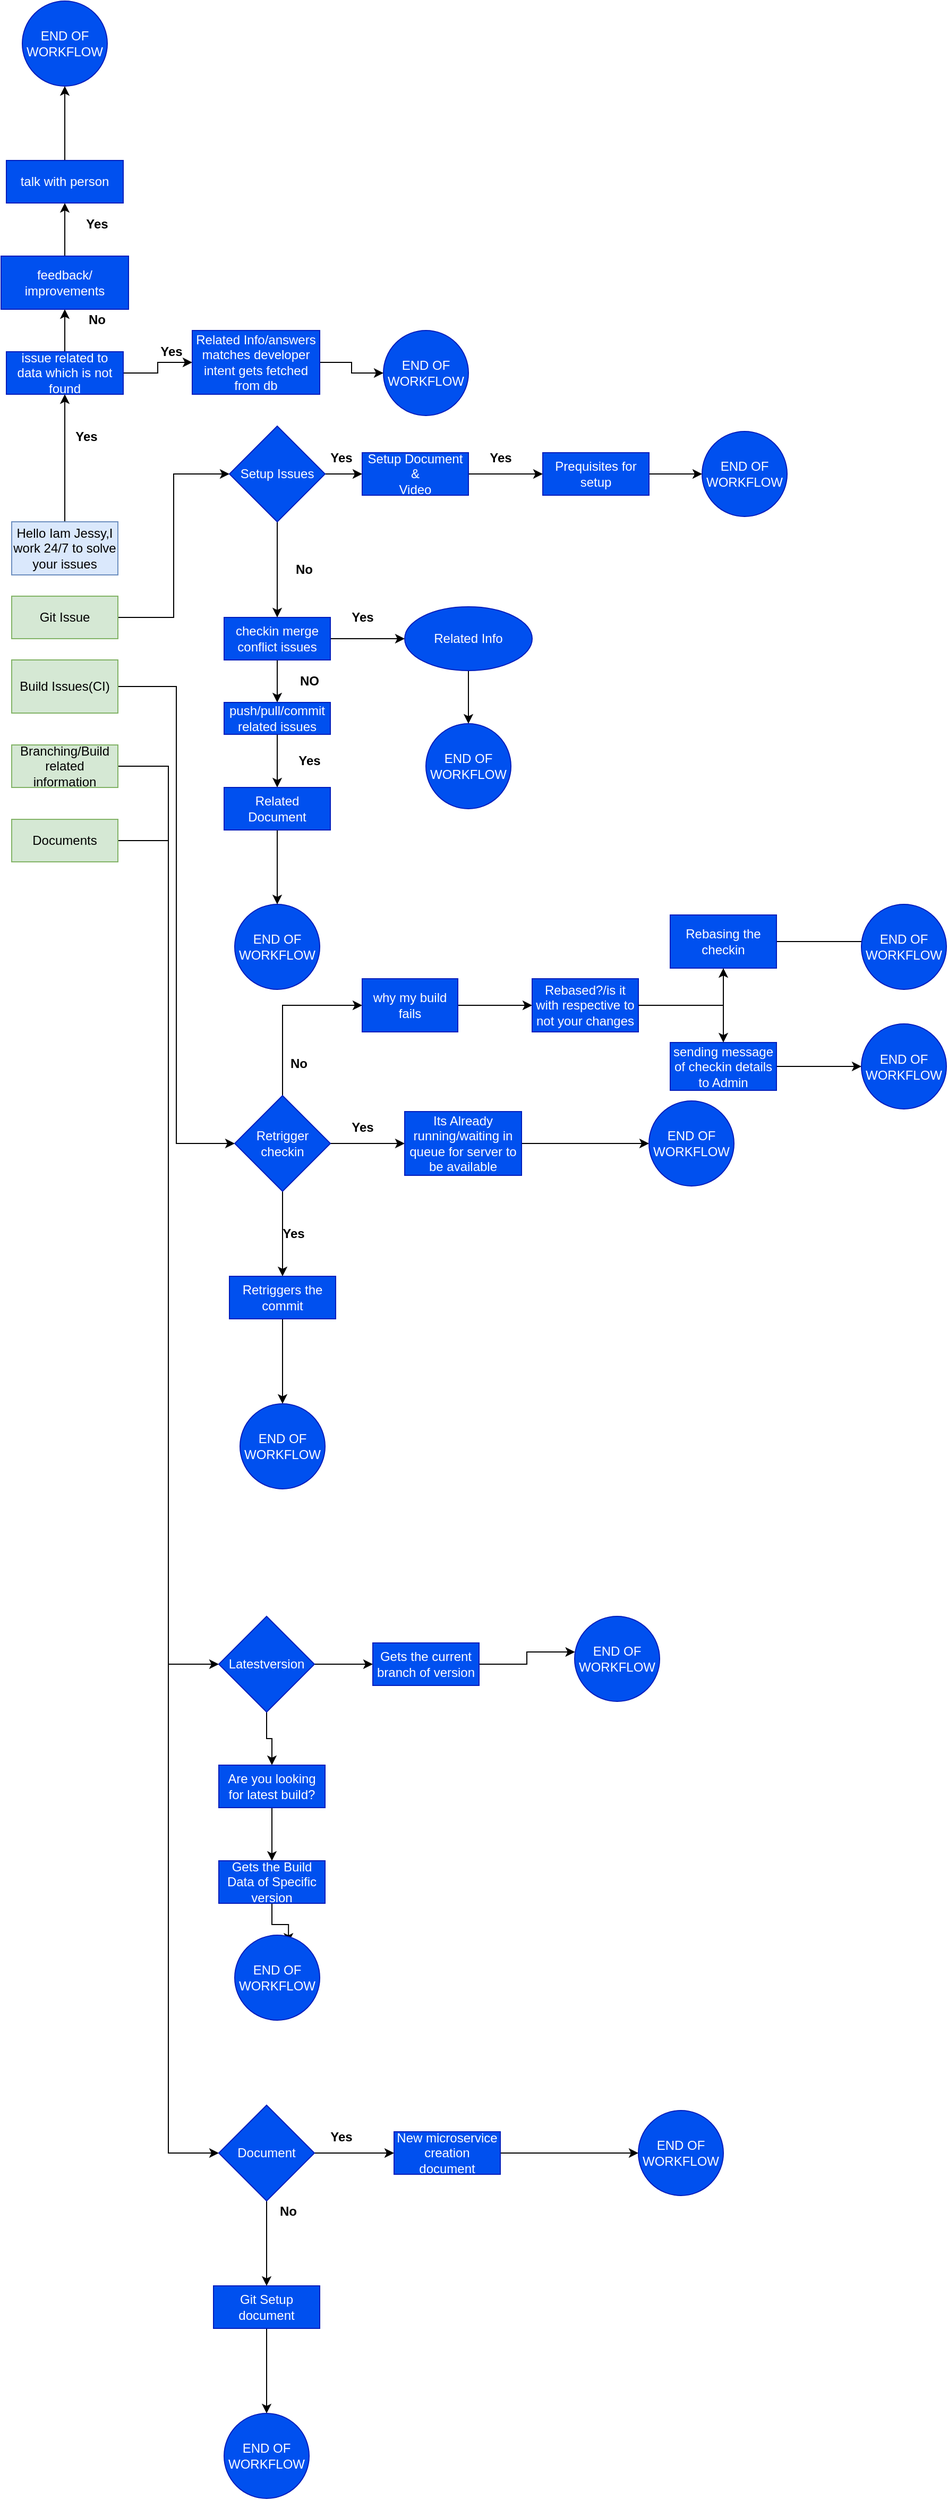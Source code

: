 <mxfile version="20.5.1" type="github"><diagram id="sQ6EA821Fc-jCZmqMExB" name="Page-1"><mxGraphModel dx="1209" dy="1711" grid="1" gridSize="10" guides="1" tooltips="1" connect="1" arrows="1" fold="1" page="1" pageScale="1" pageWidth="827" pageHeight="1169" math="0" shadow="0"><root><mxCell id="0"/><mxCell id="1" parent="0"/><mxCell id="XvEF1bXKfAxO_k4IrG6u-111" style="edgeStyle=orthogonalEdgeStyle;rounded=0;orthogonalLoop=1;jettySize=auto;html=1;entryX=0;entryY=0.5;entryDx=0;entryDy=0;" parent="1" source="XvEF1bXKfAxO_k4IrG6u-1" target="XvEF1bXKfAxO_k4IrG6u-74" edge="1"><mxGeometry relative="1" as="geometry"/></mxCell><mxCell id="XvEF1bXKfAxO_k4IrG6u-1" value="Build Issues(CI)" style="rounded=0;whiteSpace=wrap;html=1;fillColor=#d5e8d4;strokeColor=#82b366;" parent="1" vertex="1"><mxGeometry x="40" y="60" width="100" height="50" as="geometry"/></mxCell><mxCell id="XvEF1bXKfAxO_k4IrG6u-19" style="edgeStyle=orthogonalEdgeStyle;rounded=0;orthogonalLoop=1;jettySize=auto;html=1;entryX=0;entryY=0.5;entryDx=0;entryDy=0;" parent="1" source="XvEF1bXKfAxO_k4IrG6u-2" target="XvEF1bXKfAxO_k4IrG6u-18" edge="1"><mxGeometry relative="1" as="geometry"/></mxCell><mxCell id="XvEF1bXKfAxO_k4IrG6u-2" value="Git Issue" style="rounded=0;whiteSpace=wrap;html=1;fillColor=#d5e8d4;strokeColor=#82b366;" parent="1" vertex="1"><mxGeometry x="40" width="100" height="40" as="geometry"/></mxCell><mxCell id="XvEF1bXKfAxO_k4IrG6u-126" style="edgeStyle=orthogonalEdgeStyle;rounded=0;orthogonalLoop=1;jettySize=auto;html=1;entryX=0;entryY=0.5;entryDx=0;entryDy=0;" parent="1" source="XvEF1bXKfAxO_k4IrG6u-3" target="XvEF1bXKfAxO_k4IrG6u-112" edge="1"><mxGeometry relative="1" as="geometry"/></mxCell><mxCell id="XvEF1bXKfAxO_k4IrG6u-3" value="Branching/Build related&lt;br&gt;information" style="rounded=0;whiteSpace=wrap;html=1;fillColor=#d5e8d4;strokeColor=#82b366;" parent="1" vertex="1"><mxGeometry x="40" y="140" width="100" height="40" as="geometry"/></mxCell><mxCell id="XvEF1bXKfAxO_k4IrG6u-24" style="edgeStyle=orthogonalEdgeStyle;rounded=0;orthogonalLoop=1;jettySize=auto;html=1;entryX=0.5;entryY=0;entryDx=0;entryDy=0;" parent="1" source="XvEF1bXKfAxO_k4IrG6u-5" target="XvEF1bXKfAxO_k4IrG6u-6" edge="1"><mxGeometry relative="1" as="geometry"/></mxCell><mxCell id="XvEF1bXKfAxO_k4IrG6u-34" value="" style="edgeStyle=orthogonalEdgeStyle;rounded=0;orthogonalLoop=1;jettySize=auto;html=1;" parent="1" source="XvEF1bXKfAxO_k4IrG6u-5" target="XvEF1bXKfAxO_k4IrG6u-33" edge="1"><mxGeometry relative="1" as="geometry"/></mxCell><mxCell id="XvEF1bXKfAxO_k4IrG6u-5" value="checkin merge conflict issues" style="rounded=0;whiteSpace=wrap;html=1;fillColor=#0050ef;fontColor=#ffffff;strokeColor=#001DBC;" parent="1" vertex="1"><mxGeometry x="240" y="20" width="100" height="40" as="geometry"/></mxCell><mxCell id="XvEF1bXKfAxO_k4IrG6u-31" style="edgeStyle=orthogonalEdgeStyle;rounded=0;orthogonalLoop=1;jettySize=auto;html=1;entryX=0.5;entryY=0;entryDx=0;entryDy=0;" parent="1" source="XvEF1bXKfAxO_k4IrG6u-6" target="XvEF1bXKfAxO_k4IrG6u-29" edge="1"><mxGeometry relative="1" as="geometry"/></mxCell><mxCell id="XvEF1bXKfAxO_k4IrG6u-6" value="push/pull/commit related issues" style="rounded=0;whiteSpace=wrap;html=1;fillColor=#0050ef;fontColor=#ffffff;strokeColor=#001DBC;" parent="1" vertex="1"><mxGeometry x="240" y="100" width="100" height="30" as="geometry"/></mxCell><mxCell id="XvEF1bXKfAxO_k4IrG6u-132" style="edgeStyle=orthogonalEdgeStyle;rounded=0;orthogonalLoop=1;jettySize=auto;html=1;entryX=0;entryY=0.5;entryDx=0;entryDy=0;" parent="1" source="XvEF1bXKfAxO_k4IrG6u-11" target="XvEF1bXKfAxO_k4IrG6u-131" edge="1"><mxGeometry relative="1" as="geometry"/></mxCell><mxCell id="XvEF1bXKfAxO_k4IrG6u-11" value="New microservice creation document" style="rounded=0;whiteSpace=wrap;html=1;fillColor=#0050ef;fontColor=#ffffff;strokeColor=#001DBC;" parent="1" vertex="1"><mxGeometry x="400" y="1445" width="100" height="40" as="geometry"/></mxCell><mxCell id="XvEF1bXKfAxO_k4IrG6u-133" style="edgeStyle=orthogonalEdgeStyle;rounded=0;orthogonalLoop=1;jettySize=auto;html=1;entryX=0.5;entryY=0;entryDx=0;entryDy=0;" parent="1" source="XvEF1bXKfAxO_k4IrG6u-15" target="XvEF1bXKfAxO_k4IrG6u-130" edge="1"><mxGeometry relative="1" as="geometry"/></mxCell><mxCell id="XvEF1bXKfAxO_k4IrG6u-15" value="Git Setup document" style="rounded=0;whiteSpace=wrap;html=1;fillColor=#0050ef;fontColor=#ffffff;strokeColor=#001DBC;" parent="1" vertex="1"><mxGeometry x="230" y="1590" width="100" height="40" as="geometry"/></mxCell><mxCell id="XvEF1bXKfAxO_k4IrG6u-137" style="edgeStyle=orthogonalEdgeStyle;rounded=0;orthogonalLoop=1;jettySize=auto;html=1;entryX=0;entryY=0.5;entryDx=0;entryDy=0;" parent="1" source="XvEF1bXKfAxO_k4IrG6u-16" target="XvEF1bXKfAxO_k4IrG6u-127" edge="1"><mxGeometry relative="1" as="geometry"/></mxCell><mxCell id="XvEF1bXKfAxO_k4IrG6u-16" value="Documents" style="rounded=0;whiteSpace=wrap;html=1;fillColor=#d5e8d4;strokeColor=#82b366;" parent="1" vertex="1"><mxGeometry x="40" y="210" width="100" height="40" as="geometry"/></mxCell><mxCell id="XvEF1bXKfAxO_k4IrG6u-44" style="edgeStyle=orthogonalEdgeStyle;rounded=0;orthogonalLoop=1;jettySize=auto;html=1;entryX=0.5;entryY=1;entryDx=0;entryDy=0;" parent="1" source="XvEF1bXKfAxO_k4IrG6u-17" target="XvEF1bXKfAxO_k4IrG6u-45" edge="1"><mxGeometry relative="1" as="geometry"><mxPoint x="90" y="-140" as="targetPoint"/></mxGeometry></mxCell><mxCell id="XvEF1bXKfAxO_k4IrG6u-17" value="Hello Iam Jessy,I work 24/7 to solve your issues" style="rounded=0;whiteSpace=wrap;html=1;fillColor=#dae8fc;strokeColor=#6c8ebf;" parent="1" vertex="1"><mxGeometry x="40" y="-70" width="100" height="50" as="geometry"/></mxCell><mxCell id="XvEF1bXKfAxO_k4IrG6u-22" style="edgeStyle=orthogonalEdgeStyle;rounded=0;orthogonalLoop=1;jettySize=auto;html=1;entryX=0.5;entryY=0;entryDx=0;entryDy=0;" parent="1" source="XvEF1bXKfAxO_k4IrG6u-18" target="XvEF1bXKfAxO_k4IrG6u-5" edge="1"><mxGeometry relative="1" as="geometry"/></mxCell><mxCell id="XvEF1bXKfAxO_k4IrG6u-41" style="edgeStyle=orthogonalEdgeStyle;rounded=0;orthogonalLoop=1;jettySize=auto;html=1;entryX=0;entryY=0.5;entryDx=0;entryDy=0;" parent="1" source="XvEF1bXKfAxO_k4IrG6u-18" target="XvEF1bXKfAxO_k4IrG6u-38" edge="1"><mxGeometry relative="1" as="geometry"/></mxCell><mxCell id="XvEF1bXKfAxO_k4IrG6u-18" value="Setup Issues" style="rhombus;whiteSpace=wrap;html=1;fillColor=#0050ef;fontColor=#ffffff;strokeColor=#001DBC;" parent="1" vertex="1"><mxGeometry x="245" y="-160" width="90" height="90" as="geometry"/></mxCell><mxCell id="XvEF1bXKfAxO_k4IrG6u-23" value="&lt;b&gt;No&lt;/b&gt;" style="text;html=1;align=center;verticalAlign=middle;resizable=0;points=[];autosize=1;strokeColor=none;fillColor=none;" parent="1" vertex="1"><mxGeometry x="295" y="-40" width="40" height="30" as="geometry"/></mxCell><mxCell id="XvEF1bXKfAxO_k4IrG6u-25" value="&lt;b&gt;NO&lt;/b&gt;" style="text;html=1;align=center;verticalAlign=middle;resizable=0;points=[];autosize=1;strokeColor=none;fillColor=none;" parent="1" vertex="1"><mxGeometry x="300" y="65" width="40" height="30" as="geometry"/></mxCell><mxCell id="XvEF1bXKfAxO_k4IrG6u-26" value="END OF WORKFLOW" style="ellipse;whiteSpace=wrap;html=1;aspect=fixed;fillColor=#0050ef;fontColor=#ffffff;strokeColor=#001DBC;" parent="1" vertex="1"><mxGeometry x="250" y="290" width="80" height="80" as="geometry"/></mxCell><mxCell id="XvEF1bXKfAxO_k4IrG6u-28" value="&lt;b&gt;Yes&lt;/b&gt;" style="text;html=1;align=center;verticalAlign=middle;resizable=0;points=[];autosize=1;strokeColor=none;fillColor=none;" parent="1" vertex="1"><mxGeometry x="300" y="140" width="40" height="30" as="geometry"/></mxCell><mxCell id="XvEF1bXKfAxO_k4IrG6u-32" style="edgeStyle=orthogonalEdgeStyle;rounded=0;orthogonalLoop=1;jettySize=auto;html=1;entryX=0.5;entryY=0;entryDx=0;entryDy=0;" parent="1" source="XvEF1bXKfAxO_k4IrG6u-29" target="XvEF1bXKfAxO_k4IrG6u-26" edge="1"><mxGeometry relative="1" as="geometry"/></mxCell><mxCell id="XvEF1bXKfAxO_k4IrG6u-29" value="Related Document" style="rounded=0;whiteSpace=wrap;html=1;fillColor=#0050ef;fontColor=#ffffff;strokeColor=#001DBC;" parent="1" vertex="1"><mxGeometry x="240" y="180" width="100" height="40" as="geometry"/></mxCell><mxCell id="XvEF1bXKfAxO_k4IrG6u-36" style="edgeStyle=orthogonalEdgeStyle;rounded=0;orthogonalLoop=1;jettySize=auto;html=1;entryX=0.5;entryY=0;entryDx=0;entryDy=0;" parent="1" source="XvEF1bXKfAxO_k4IrG6u-33" target="XvEF1bXKfAxO_k4IrG6u-35" edge="1"><mxGeometry relative="1" as="geometry"/></mxCell><mxCell id="XvEF1bXKfAxO_k4IrG6u-33" value="Related Info" style="ellipse;whiteSpace=wrap;html=1;fillColor=#0050ef;strokeColor=#001DBC;fontColor=#ffffff;rounded=0;" parent="1" vertex="1"><mxGeometry x="410" y="10" width="120" height="60" as="geometry"/></mxCell><mxCell id="XvEF1bXKfAxO_k4IrG6u-35" value="END OF WORKFLOW" style="ellipse;whiteSpace=wrap;html=1;aspect=fixed;fillColor=#0050ef;fontColor=#ffffff;strokeColor=#001DBC;" parent="1" vertex="1"><mxGeometry x="430" y="120" width="80" height="80" as="geometry"/></mxCell><mxCell id="XvEF1bXKfAxO_k4IrG6u-37" value="&lt;b&gt;Yes&lt;/b&gt;" style="text;html=1;align=center;verticalAlign=middle;resizable=0;points=[];autosize=1;strokeColor=none;fillColor=none;" parent="1" vertex="1"><mxGeometry x="350" y="5" width="40" height="30" as="geometry"/></mxCell><mxCell id="XvEF1bXKfAxO_k4IrG6u-42" style="edgeStyle=orthogonalEdgeStyle;rounded=0;orthogonalLoop=1;jettySize=auto;html=1;entryX=0;entryY=0.5;entryDx=0;entryDy=0;" parent="1" source="XvEF1bXKfAxO_k4IrG6u-38" target="XvEF1bXKfAxO_k4IrG6u-39" edge="1"><mxGeometry relative="1" as="geometry"/></mxCell><mxCell id="XvEF1bXKfAxO_k4IrG6u-38" value="Setup Document &amp;amp;&lt;br&gt;Video" style="rounded=0;whiteSpace=wrap;html=1;fillColor=#0050ef;fontColor=#ffffff;strokeColor=#001DBC;" parent="1" vertex="1"><mxGeometry x="370" y="-135" width="100" height="40" as="geometry"/></mxCell><mxCell id="XvEF1bXKfAxO_k4IrG6u-43" style="edgeStyle=orthogonalEdgeStyle;rounded=0;orthogonalLoop=1;jettySize=auto;html=1;" parent="1" source="XvEF1bXKfAxO_k4IrG6u-39" target="XvEF1bXKfAxO_k4IrG6u-40" edge="1"><mxGeometry relative="1" as="geometry"/></mxCell><mxCell id="XvEF1bXKfAxO_k4IrG6u-39" value="Prequisites for setup" style="rounded=0;whiteSpace=wrap;html=1;fillColor=#0050ef;fontColor=#ffffff;strokeColor=#001DBC;" parent="1" vertex="1"><mxGeometry x="540" y="-135" width="100" height="40" as="geometry"/></mxCell><mxCell id="XvEF1bXKfAxO_k4IrG6u-40" value="END OF WORKFLOW" style="ellipse;whiteSpace=wrap;html=1;aspect=fixed;fillColor=#0050ef;fontColor=#ffffff;strokeColor=#001DBC;" parent="1" vertex="1"><mxGeometry x="690" y="-155" width="80" height="80" as="geometry"/></mxCell><mxCell id="XvEF1bXKfAxO_k4IrG6u-57" style="edgeStyle=orthogonalEdgeStyle;rounded=0;orthogonalLoop=1;jettySize=auto;html=1;exitX=1;exitY=0.5;exitDx=0;exitDy=0;" parent="1" source="XvEF1bXKfAxO_k4IrG6u-45" target="XvEF1bXKfAxO_k4IrG6u-54" edge="1"><mxGeometry relative="1" as="geometry"/></mxCell><mxCell id="XvEF1bXKfAxO_k4IrG6u-61" style="edgeStyle=orthogonalEdgeStyle;rounded=0;orthogonalLoop=1;jettySize=auto;html=1;entryX=0.5;entryY=1;entryDx=0;entryDy=0;" parent="1" source="XvEF1bXKfAxO_k4IrG6u-45" target="XvEF1bXKfAxO_k4IrG6u-50" edge="1"><mxGeometry relative="1" as="geometry"/></mxCell><mxCell id="XvEF1bXKfAxO_k4IrG6u-45" value="issue related to data which is not found" style="rounded=0;whiteSpace=wrap;html=1;fillColor=#0050ef;fontColor=#ffffff;strokeColor=#001DBC;" parent="1" vertex="1"><mxGeometry x="35" y="-230" width="110" height="40" as="geometry"/></mxCell><mxCell id="XvEF1bXKfAxO_k4IrG6u-63" style="edgeStyle=orthogonalEdgeStyle;rounded=0;orthogonalLoop=1;jettySize=auto;html=1;entryX=0.5;entryY=1;entryDx=0;entryDy=0;" parent="1" source="XvEF1bXKfAxO_k4IrG6u-50" target="XvEF1bXKfAxO_k4IrG6u-51" edge="1"><mxGeometry relative="1" as="geometry"/></mxCell><mxCell id="XvEF1bXKfAxO_k4IrG6u-50" value="feedback/&lt;br&gt;improvements" style="rounded=0;whiteSpace=wrap;html=1;fillColor=#0050ef;fontColor=#ffffff;strokeColor=#001DBC;" parent="1" vertex="1"><mxGeometry x="30" y="-320" width="120" height="50" as="geometry"/></mxCell><mxCell id="XvEF1bXKfAxO_k4IrG6u-66" style="edgeStyle=orthogonalEdgeStyle;rounded=0;orthogonalLoop=1;jettySize=auto;html=1;entryX=0.5;entryY=1;entryDx=0;entryDy=0;" parent="1" source="XvEF1bXKfAxO_k4IrG6u-51" target="XvEF1bXKfAxO_k4IrG6u-65" edge="1"><mxGeometry relative="1" as="geometry"/></mxCell><mxCell id="XvEF1bXKfAxO_k4IrG6u-51" value="talk with person" style="rounded=0;whiteSpace=wrap;html=1;fillColor=#0050ef;fontColor=#ffffff;strokeColor=#001DBC;" parent="1" vertex="1"><mxGeometry x="35" y="-410" width="110" height="40" as="geometry"/></mxCell><mxCell id="XvEF1bXKfAxO_k4IrG6u-58" style="edgeStyle=orthogonalEdgeStyle;rounded=0;orthogonalLoop=1;jettySize=auto;html=1;entryX=0;entryY=0.5;entryDx=0;entryDy=0;" parent="1" source="XvEF1bXKfAxO_k4IrG6u-54" target="XvEF1bXKfAxO_k4IrG6u-55" edge="1"><mxGeometry relative="1" as="geometry"/></mxCell><mxCell id="XvEF1bXKfAxO_k4IrG6u-54" value="Related Info/answers matches developer intent gets fetched from db" style="rounded=0;whiteSpace=wrap;html=1;fillColor=#0050ef;fontColor=#ffffff;strokeColor=#001DBC;" parent="1" vertex="1"><mxGeometry x="210" y="-250" width="120" height="60" as="geometry"/></mxCell><mxCell id="XvEF1bXKfAxO_k4IrG6u-55" value="END OF WORKFLOW" style="ellipse;whiteSpace=wrap;html=1;aspect=fixed;fillColor=#0050ef;fontColor=#ffffff;strokeColor=#001DBC;" parent="1" vertex="1"><mxGeometry x="390" y="-250" width="80" height="80" as="geometry"/></mxCell><mxCell id="XvEF1bXKfAxO_k4IrG6u-59" value="&lt;b&gt;Yes&lt;/b&gt;" style="text;html=1;align=center;verticalAlign=middle;resizable=0;points=[];autosize=1;strokeColor=none;fillColor=none;" parent="1" vertex="1"><mxGeometry x="90" y="-165" width="40" height="30" as="geometry"/></mxCell><mxCell id="XvEF1bXKfAxO_k4IrG6u-60" value="&lt;b&gt;Yes&lt;/b&gt;" style="text;html=1;align=center;verticalAlign=middle;resizable=0;points=[];autosize=1;strokeColor=none;fillColor=none;" parent="1" vertex="1"><mxGeometry x="170" y="-245" width="40" height="30" as="geometry"/></mxCell><mxCell id="XvEF1bXKfAxO_k4IrG6u-62" value="&lt;b&gt;No&lt;/b&gt;" style="text;html=1;align=center;verticalAlign=middle;resizable=0;points=[];autosize=1;strokeColor=none;fillColor=none;" parent="1" vertex="1"><mxGeometry x="100" y="-275" width="40" height="30" as="geometry"/></mxCell><mxCell id="XvEF1bXKfAxO_k4IrG6u-64" value="&lt;b&gt;Yes&lt;/b&gt;" style="text;html=1;align=center;verticalAlign=middle;resizable=0;points=[];autosize=1;strokeColor=none;fillColor=none;" parent="1" vertex="1"><mxGeometry x="100" y="-365" width="40" height="30" as="geometry"/></mxCell><mxCell id="XvEF1bXKfAxO_k4IrG6u-65" value="END OF WORKFLOW" style="ellipse;whiteSpace=wrap;html=1;aspect=fixed;fillColor=#0050ef;fontColor=#ffffff;strokeColor=#001DBC;" parent="1" vertex="1"><mxGeometry x="50" y="-560" width="80" height="80" as="geometry"/></mxCell><mxCell id="XvEF1bXKfAxO_k4IrG6u-67" value="&lt;b&gt;Yes&lt;/b&gt;" style="text;html=1;align=center;verticalAlign=middle;resizable=0;points=[];autosize=1;strokeColor=none;fillColor=none;" parent="1" vertex="1"><mxGeometry x="330" y="-145" width="40" height="30" as="geometry"/></mxCell><mxCell id="XvEF1bXKfAxO_k4IrG6u-68" value="&lt;b&gt;Yes&lt;/b&gt;" style="text;html=1;align=center;verticalAlign=middle;resizable=0;points=[];autosize=1;strokeColor=none;fillColor=none;" parent="1" vertex="1"><mxGeometry x="480" y="-145" width="40" height="30" as="geometry"/></mxCell><mxCell id="XvEF1bXKfAxO_k4IrG6u-77" style="edgeStyle=orthogonalEdgeStyle;rounded=0;orthogonalLoop=1;jettySize=auto;html=1;entryX=0.5;entryY=0;entryDx=0;entryDy=0;" parent="1" source="XvEF1bXKfAxO_k4IrG6u-74" target="XvEF1bXKfAxO_k4IrG6u-75" edge="1"><mxGeometry relative="1" as="geometry"/></mxCell><mxCell id="XvEF1bXKfAxO_k4IrG6u-83" style="edgeStyle=orthogonalEdgeStyle;rounded=0;orthogonalLoop=1;jettySize=auto;html=1;" parent="1" source="XvEF1bXKfAxO_k4IrG6u-74" target="XvEF1bXKfAxO_k4IrG6u-81" edge="1"><mxGeometry relative="1" as="geometry"/></mxCell><mxCell id="XvEF1bXKfAxO_k4IrG6u-94" style="edgeStyle=orthogonalEdgeStyle;rounded=0;orthogonalLoop=1;jettySize=auto;html=1;entryX=0;entryY=0.5;entryDx=0;entryDy=0;" parent="1" source="XvEF1bXKfAxO_k4IrG6u-74" target="XvEF1bXKfAxO_k4IrG6u-86" edge="1"><mxGeometry relative="1" as="geometry"><Array as="points"><mxPoint x="295" y="385"/></Array></mxGeometry></mxCell><mxCell id="XvEF1bXKfAxO_k4IrG6u-74" value="Retrigger checkin" style="rhombus;whiteSpace=wrap;html=1;fillColor=#0050ef;fontColor=#ffffff;strokeColor=#001DBC;" parent="1" vertex="1"><mxGeometry x="250" y="470" width="90" height="90" as="geometry"/></mxCell><mxCell id="XvEF1bXKfAxO_k4IrG6u-79" style="edgeStyle=orthogonalEdgeStyle;rounded=0;orthogonalLoop=1;jettySize=auto;html=1;" parent="1" source="XvEF1bXKfAxO_k4IrG6u-75" target="XvEF1bXKfAxO_k4IrG6u-78" edge="1"><mxGeometry relative="1" as="geometry"/></mxCell><mxCell id="XvEF1bXKfAxO_k4IrG6u-75" value="Retriggers the commit" style="rounded=0;whiteSpace=wrap;html=1;fillColor=#0050ef;fontColor=#ffffff;strokeColor=#001DBC;" parent="1" vertex="1"><mxGeometry x="245" y="640" width="100" height="40" as="geometry"/></mxCell><mxCell id="XvEF1bXKfAxO_k4IrG6u-78" value="END OF WORKFLOW" style="ellipse;whiteSpace=wrap;html=1;aspect=fixed;fillColor=#0050ef;fontColor=#ffffff;strokeColor=#001DBC;" parent="1" vertex="1"><mxGeometry x="255" y="760" width="80" height="80" as="geometry"/></mxCell><mxCell id="XvEF1bXKfAxO_k4IrG6u-80" value="&lt;b&gt;Yes&lt;/b&gt;" style="text;html=1;align=center;verticalAlign=middle;resizable=0;points=[];autosize=1;strokeColor=none;fillColor=none;" parent="1" vertex="1"><mxGeometry x="285" y="585" width="40" height="30" as="geometry"/></mxCell><mxCell id="XvEF1bXKfAxO_k4IrG6u-84" style="edgeStyle=orthogonalEdgeStyle;rounded=0;orthogonalLoop=1;jettySize=auto;html=1;entryX=0;entryY=0.5;entryDx=0;entryDy=0;" parent="1" source="XvEF1bXKfAxO_k4IrG6u-81" target="XvEF1bXKfAxO_k4IrG6u-82" edge="1"><mxGeometry relative="1" as="geometry"/></mxCell><mxCell id="XvEF1bXKfAxO_k4IrG6u-81" value="Its Already running/waiting in queue for server to be available" style="rounded=0;whiteSpace=wrap;html=1;fillColor=#0050ef;fontColor=#ffffff;strokeColor=#001DBC;" parent="1" vertex="1"><mxGeometry x="410" y="485" width="110" height="60" as="geometry"/></mxCell><mxCell id="XvEF1bXKfAxO_k4IrG6u-82" value="END OF WORKFLOW" style="ellipse;whiteSpace=wrap;html=1;aspect=fixed;fillColor=#0050ef;fontColor=#ffffff;strokeColor=#001DBC;" parent="1" vertex="1"><mxGeometry x="640" y="475" width="80" height="80" as="geometry"/></mxCell><mxCell id="XvEF1bXKfAxO_k4IrG6u-85" value="&lt;b&gt;Yes&lt;/b&gt;" style="text;html=1;align=center;verticalAlign=middle;resizable=0;points=[];autosize=1;strokeColor=none;fillColor=none;" parent="1" vertex="1"><mxGeometry x="350" y="485" width="40" height="30" as="geometry"/></mxCell><mxCell id="XvEF1bXKfAxO_k4IrG6u-95" style="edgeStyle=orthogonalEdgeStyle;rounded=0;orthogonalLoop=1;jettySize=auto;html=1;" parent="1" source="XvEF1bXKfAxO_k4IrG6u-86" edge="1"><mxGeometry relative="1" as="geometry"><mxPoint x="530" y="385" as="targetPoint"/></mxGeometry></mxCell><mxCell id="XvEF1bXKfAxO_k4IrG6u-86" value="why my build fails" style="rounded=0;whiteSpace=wrap;html=1;fillColor=#0050ef;fontColor=#ffffff;strokeColor=#001DBC;" parent="1" vertex="1"><mxGeometry x="370" y="360" width="90" height="50" as="geometry"/></mxCell><mxCell id="XvEF1bXKfAxO_k4IrG6u-106" style="edgeStyle=orthogonalEdgeStyle;rounded=0;orthogonalLoop=1;jettySize=auto;html=1;entryX=0;entryY=0.5;entryDx=0;entryDy=0;" parent="1" source="XvEF1bXKfAxO_k4IrG6u-87" target="XvEF1bXKfAxO_k4IrG6u-90" edge="1"><mxGeometry relative="1" as="geometry"/></mxCell><mxCell id="XvEF1bXKfAxO_k4IrG6u-87" value="sending message of checkin details to Admin" style="rounded=0;whiteSpace=wrap;html=1;fillColor=#0050ef;fontColor=#ffffff;strokeColor=#001DBC;" parent="1" vertex="1"><mxGeometry x="660" y="420" width="100" height="45" as="geometry"/></mxCell><mxCell id="XvEF1bXKfAxO_k4IrG6u-109" style="edgeStyle=orthogonalEdgeStyle;rounded=0;orthogonalLoop=1;jettySize=auto;html=1;entryX=0.125;entryY=0.438;entryDx=0;entryDy=0;entryPerimeter=0;" parent="1" source="XvEF1bXKfAxO_k4IrG6u-88" target="XvEF1bXKfAxO_k4IrG6u-91" edge="1"><mxGeometry relative="1" as="geometry"/></mxCell><mxCell id="XvEF1bXKfAxO_k4IrG6u-88" value="Rebasing the checkin" style="rounded=0;whiteSpace=wrap;html=1;fillColor=#0050ef;fontColor=#ffffff;strokeColor=#001DBC;" parent="1" vertex="1"><mxGeometry x="660" y="300" width="100" height="50" as="geometry"/></mxCell><mxCell id="XvEF1bXKfAxO_k4IrG6u-89" value="Rebased?/is it with respective to not your changes" style="rounded=0;whiteSpace=wrap;html=1;fillColor=#0050ef;fontColor=#ffffff;strokeColor=#001DBC;" parent="1" vertex="1"><mxGeometry x="530" y="360" width="100" height="50" as="geometry"/></mxCell><mxCell id="XvEF1bXKfAxO_k4IrG6u-90" value="END OF WORKFLOW" style="ellipse;whiteSpace=wrap;html=1;aspect=fixed;fillColor=#0050ef;fontColor=#ffffff;strokeColor=#001DBC;" parent="1" vertex="1"><mxGeometry x="840" y="402.5" width="80" height="80" as="geometry"/></mxCell><mxCell id="XvEF1bXKfAxO_k4IrG6u-91" value="END OF WORKFLOW" style="ellipse;whiteSpace=wrap;html=1;aspect=fixed;fillColor=#0050ef;fontColor=#ffffff;strokeColor=#001DBC;" parent="1" vertex="1"><mxGeometry x="840" y="290" width="80" height="80" as="geometry"/></mxCell><mxCell id="XvEF1bXKfAxO_k4IrG6u-98" value="" style="endArrow=none;html=1;rounded=0;" parent="1" edge="1"><mxGeometry width="50" height="50" relative="1" as="geometry"><mxPoint x="630" y="385" as="sourcePoint"/><mxPoint x="710" y="385" as="targetPoint"/></mxGeometry></mxCell><mxCell id="XvEF1bXKfAxO_k4IrG6u-103" value="" style="endArrow=classic;html=1;rounded=0;entryX=0.5;entryY=1;entryDx=0;entryDy=0;" parent="1" target="XvEF1bXKfAxO_k4IrG6u-88" edge="1"><mxGeometry width="50" height="50" relative="1" as="geometry"><mxPoint x="710" y="390" as="sourcePoint"/><mxPoint x="440" y="420" as="targetPoint"/></mxGeometry></mxCell><mxCell id="XvEF1bXKfAxO_k4IrG6u-104" value="" style="endArrow=classic;html=1;rounded=0;" parent="1" edge="1"><mxGeometry width="50" height="50" relative="1" as="geometry"><mxPoint x="710" y="390" as="sourcePoint"/><mxPoint x="710" y="420" as="targetPoint"/></mxGeometry></mxCell><mxCell id="XvEF1bXKfAxO_k4IrG6u-110" value="&lt;b&gt;No&lt;/b&gt;" style="text;html=1;align=center;verticalAlign=middle;resizable=0;points=[];autosize=1;strokeColor=none;fillColor=none;" parent="1" vertex="1"><mxGeometry x="290" y="425" width="40" height="30" as="geometry"/></mxCell><mxCell id="XvEF1bXKfAxO_k4IrG6u-119" style="edgeStyle=orthogonalEdgeStyle;rounded=0;orthogonalLoop=1;jettySize=auto;html=1;entryX=0;entryY=0.5;entryDx=0;entryDy=0;" parent="1" source="XvEF1bXKfAxO_k4IrG6u-112" target="XvEF1bXKfAxO_k4IrG6u-114" edge="1"><mxGeometry relative="1" as="geometry"/></mxCell><mxCell id="XvEF1bXKfAxO_k4IrG6u-120" style="edgeStyle=orthogonalEdgeStyle;rounded=0;orthogonalLoop=1;jettySize=auto;html=1;entryX=0.5;entryY=0;entryDx=0;entryDy=0;" parent="1" source="XvEF1bXKfAxO_k4IrG6u-112" target="XvEF1bXKfAxO_k4IrG6u-115" edge="1"><mxGeometry relative="1" as="geometry"/></mxCell><mxCell id="XvEF1bXKfAxO_k4IrG6u-112" value="Latestversion" style="rhombus;whiteSpace=wrap;html=1;fillColor=#0050ef;fontColor=#ffffff;strokeColor=#001DBC;" parent="1" vertex="1"><mxGeometry x="235" y="960" width="90" height="90" as="geometry"/></mxCell><mxCell id="XvEF1bXKfAxO_k4IrG6u-124" style="edgeStyle=orthogonalEdgeStyle;rounded=0;orthogonalLoop=1;jettySize=auto;html=1;entryX=0.632;entryY=0.089;entryDx=0;entryDy=0;entryPerimeter=0;" parent="1" source="XvEF1bXKfAxO_k4IrG6u-113" target="XvEF1bXKfAxO_k4IrG6u-122" edge="1"><mxGeometry relative="1" as="geometry"/></mxCell><mxCell id="XvEF1bXKfAxO_k4IrG6u-113" value="Gets the Build Data of Specific version" style="rounded=0;whiteSpace=wrap;html=1;fillColor=#0050ef;fontColor=#ffffff;strokeColor=#001DBC;" parent="1" vertex="1"><mxGeometry x="235" y="1190" width="100" height="40" as="geometry"/></mxCell><mxCell id="XvEF1bXKfAxO_k4IrG6u-125" style="edgeStyle=orthogonalEdgeStyle;rounded=0;orthogonalLoop=1;jettySize=auto;html=1;entryX=0.004;entryY=0.419;entryDx=0;entryDy=0;entryPerimeter=0;" parent="1" source="XvEF1bXKfAxO_k4IrG6u-114" target="XvEF1bXKfAxO_k4IrG6u-123" edge="1"><mxGeometry relative="1" as="geometry"/></mxCell><mxCell id="XvEF1bXKfAxO_k4IrG6u-114" value="Gets the current branch of version" style="rounded=0;whiteSpace=wrap;html=1;fillColor=#0050ef;fontColor=#ffffff;strokeColor=#001DBC;" parent="1" vertex="1"><mxGeometry x="380" y="985" width="100" height="40" as="geometry"/></mxCell><mxCell id="XvEF1bXKfAxO_k4IrG6u-121" value="" style="edgeStyle=orthogonalEdgeStyle;rounded=0;orthogonalLoop=1;jettySize=auto;html=1;" parent="1" source="XvEF1bXKfAxO_k4IrG6u-115" target="XvEF1bXKfAxO_k4IrG6u-113" edge="1"><mxGeometry relative="1" as="geometry"/></mxCell><mxCell id="XvEF1bXKfAxO_k4IrG6u-115" value="Are you looking for latest build?" style="rounded=0;whiteSpace=wrap;html=1;fillColor=#0050ef;fontColor=#ffffff;strokeColor=#001DBC;" parent="1" vertex="1"><mxGeometry x="235" y="1100" width="100" height="40" as="geometry"/></mxCell><mxCell id="XvEF1bXKfAxO_k4IrG6u-122" value="END OF WORKFLOW" style="ellipse;whiteSpace=wrap;html=1;aspect=fixed;fillColor=#0050ef;fontColor=#ffffff;strokeColor=#001DBC;" parent="1" vertex="1"><mxGeometry x="250" y="1260" width="80" height="80" as="geometry"/></mxCell><mxCell id="XvEF1bXKfAxO_k4IrG6u-123" value="END OF WORKFLOW" style="ellipse;whiteSpace=wrap;html=1;aspect=fixed;fillColor=#0050ef;fontColor=#ffffff;strokeColor=#001DBC;" parent="1" vertex="1"><mxGeometry x="570" y="960" width="80" height="80" as="geometry"/></mxCell><mxCell id="XvEF1bXKfAxO_k4IrG6u-128" style="edgeStyle=orthogonalEdgeStyle;rounded=0;orthogonalLoop=1;jettySize=auto;html=1;" parent="1" source="XvEF1bXKfAxO_k4IrG6u-127" target="XvEF1bXKfAxO_k4IrG6u-15" edge="1"><mxGeometry relative="1" as="geometry"/></mxCell><mxCell id="XvEF1bXKfAxO_k4IrG6u-129" style="edgeStyle=orthogonalEdgeStyle;rounded=0;orthogonalLoop=1;jettySize=auto;html=1;" parent="1" source="XvEF1bXKfAxO_k4IrG6u-127" target="XvEF1bXKfAxO_k4IrG6u-11" edge="1"><mxGeometry relative="1" as="geometry"/></mxCell><mxCell id="XvEF1bXKfAxO_k4IrG6u-127" value="Document" style="rhombus;whiteSpace=wrap;html=1;fillColor=#0050ef;fontColor=#ffffff;strokeColor=#001DBC;" parent="1" vertex="1"><mxGeometry x="235" y="1420" width="90" height="90" as="geometry"/></mxCell><mxCell id="XvEF1bXKfAxO_k4IrG6u-130" value="END OF WORKFLOW" style="ellipse;whiteSpace=wrap;html=1;aspect=fixed;fillColor=#0050ef;fontColor=#ffffff;strokeColor=#001DBC;" parent="1" vertex="1"><mxGeometry x="240" y="1710" width="80" height="80" as="geometry"/></mxCell><mxCell id="XvEF1bXKfAxO_k4IrG6u-131" value="END OF WORKFLOW" style="ellipse;whiteSpace=wrap;html=1;aspect=fixed;fillColor=#0050ef;fontColor=#ffffff;strokeColor=#001DBC;" parent="1" vertex="1"><mxGeometry x="630" y="1425" width="80" height="80" as="geometry"/></mxCell><mxCell id="XvEF1bXKfAxO_k4IrG6u-134" value="&lt;b&gt;Yes&lt;/b&gt;" style="text;html=1;align=center;verticalAlign=middle;resizable=0;points=[];autosize=1;strokeColor=none;fillColor=none;" parent="1" vertex="1"><mxGeometry x="330" y="1435" width="40" height="30" as="geometry"/></mxCell><mxCell id="XvEF1bXKfAxO_k4IrG6u-135" value="&lt;b&gt;No&lt;/b&gt;" style="text;html=1;align=center;verticalAlign=middle;resizable=0;points=[];autosize=1;strokeColor=none;fillColor=none;" parent="1" vertex="1"><mxGeometry x="280" y="1505" width="40" height="30" as="geometry"/></mxCell></root></mxGraphModel></diagram></mxfile>